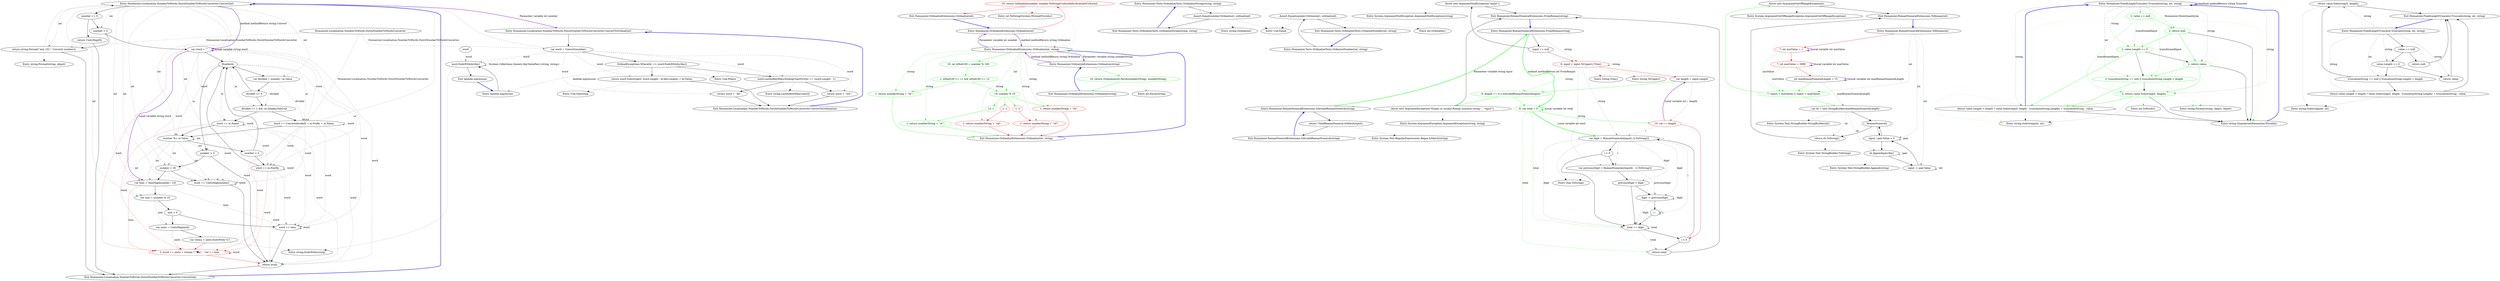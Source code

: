 digraph  {
m1_0 [cluster="Humanizer.Localisation.NumberToWords.DutchNumberToWordsConverter.Convert(int)", file="DutchNumberToWordsConverter.cs", label="Entry Humanizer.Localisation.NumberToWords.DutchNumberToWordsConverter.Convert(int)", span="33-33"];
m1_1 [cluster="Humanizer.Localisation.NumberToWords.DutchNumberToWordsConverter.Convert(int)", file="DutchNumberToWordsConverter.cs", label="number == 0", span="35-35"];
m1_3 [cluster="Humanizer.Localisation.NumberToWords.DutchNumberToWordsConverter.Convert(int)", file="DutchNumberToWordsConverter.cs", label="number < 0", span="38-38"];
m1_4 [cluster="Humanizer.Localisation.NumberToWords.DutchNumberToWordsConverter.Convert(int)", file="DutchNumberToWordsConverter.cs", label="return string.Format(''min {0}'', Convert(-number));", span="39-39"];
m1_7 [cluster="Humanizer.Localisation.NumberToWords.DutchNumberToWordsConverter.Convert(int)", file="DutchNumberToWordsConverter.cs", label="var divided = number / m.Value", span="45-45"];
m1_12 [cluster="Humanizer.Localisation.NumberToWords.DutchNumberToWordsConverter.Convert(int)", file="DutchNumberToWordsConverter.cs", label="number %= m.Value", span="55-55"];
m1_15 [cluster="Humanizer.Localisation.NumberToWords.DutchNumberToWordsConverter.Convert(int)", file="DutchNumberToWordsConverter.cs", label="number > 0", span="60-60"];
m1_16 [cluster="Humanizer.Localisation.NumberToWords.DutchNumberToWordsConverter.Convert(int)", file="DutchNumberToWordsConverter.cs", label="number < 20", span="62-62"];
m1_17 [cluster="Humanizer.Localisation.NumberToWords.DutchNumberToWordsConverter.Convert(int)", file="DutchNumberToWordsConverter.cs", label="word += UnitsMap[number]", span="63-63"];
m1_18 [cluster="Humanizer.Localisation.NumberToWords.DutchNumberToWordsConverter.Convert(int)", file="DutchNumberToWordsConverter.cs", label="var tens = TensMap[number / 10]", span="66-66"];
m1_19 [cluster="Humanizer.Localisation.NumberToWords.DutchNumberToWordsConverter.Convert(int)", file="DutchNumberToWordsConverter.cs", label="var unit = number % 10", span="67-67"];
m1_2 [cluster="Humanizer.Localisation.NumberToWords.DutchNumberToWordsConverter.Convert(int)", file="DutchNumberToWordsConverter.cs", label="return UnitsMap[0];", span="36-36"];
m1_5 [cluster="Humanizer.Localisation.NumberToWords.DutchNumberToWordsConverter.Convert(int)", file="DutchNumberToWordsConverter.cs", label="var word = ''''", span="41-41"];
m1_6 [cluster="Humanizer.Localisation.NumberToWords.DutchNumberToWordsConverter.Convert(int)", file="DutchNumberToWordsConverter.cs", label=Hunderds, span="43-43"];
m1_10 [cluster="Humanizer.Localisation.NumberToWords.DutchNumberToWordsConverter.Convert(int)", file="DutchNumberToWordsConverter.cs", label="word += m.Name", span="51-51"];
m1_11 [cluster="Humanizer.Localisation.NumberToWords.DutchNumberToWordsConverter.Convert(int)", file="DutchNumberToWordsConverter.cs", label="word += Convert(divided) + m.Prefix + m.Name", span="53-53"];
m1_23 [cluster="Humanizer.Localisation.NumberToWords.DutchNumberToWordsConverter.Convert(int)", color=red, community=0, file="DutchNumberToWordsConverter.cs", label="3: word += units + (trema ? ''�n'' : ''en'') + tens", span="72-72"];
m1_24 [cluster="Humanizer.Localisation.NumberToWords.DutchNumberToWordsConverter.Convert(int)", file="DutchNumberToWordsConverter.cs", label="word += tens", span="75-75"];
m1_25 [cluster="Humanizer.Localisation.NumberToWords.DutchNumberToWordsConverter.Convert(int)", file="DutchNumberToWordsConverter.cs", label="return word;", span="79-79"];
m1_9 [cluster="Humanizer.Localisation.NumberToWords.DutchNumberToWordsConverter.Convert(int)", file="DutchNumberToWordsConverter.cs", label="divided == 1 && !m.DisplayOneUnit", span="50-50"];
m1_14 [cluster="Humanizer.Localisation.NumberToWords.DutchNumberToWordsConverter.Convert(int)", file="DutchNumberToWordsConverter.cs", label="word += m.Postfix", span="57-57"];
m1_8 [cluster="Humanizer.Localisation.NumberToWords.DutchNumberToWordsConverter.Convert(int)", file="DutchNumberToWordsConverter.cs", label="divided <= 0", span="47-47"];
m1_13 [cluster="Humanizer.Localisation.NumberToWords.DutchNumberToWordsConverter.Convert(int)", file="DutchNumberToWordsConverter.cs", label="number > 0", span="56-56"];
m1_20 [cluster="Humanizer.Localisation.NumberToWords.DutchNumberToWordsConverter.Convert(int)", file="DutchNumberToWordsConverter.cs", label="unit > 0", span="68-68"];
m1_21 [cluster="Humanizer.Localisation.NumberToWords.DutchNumberToWordsConverter.Convert(int)", file="DutchNumberToWordsConverter.cs", label="var units = UnitsMap[unit]", span="70-70"];
m1_22 [cluster="Humanizer.Localisation.NumberToWords.DutchNumberToWordsConverter.Convert(int)", file="DutchNumberToWordsConverter.cs", label="var trema = units.EndsWith(''e'')", span="71-71"];
m1_26 [cluster="Humanizer.Localisation.NumberToWords.DutchNumberToWordsConverter.Convert(int)", file="DutchNumberToWordsConverter.cs", label="Exit Humanizer.Localisation.NumberToWords.DutchNumberToWordsConverter.Convert(int)", span="33-33"];
m1_28 [cluster="string.EndsWith(string)", file="DutchNumberToWordsConverter.cs", label="Entry string.EndsWith(string)", span="0-0"];
m1_38 [cluster="Unk.Substring", file="DutchNumberToWordsConverter.cs", label="Entry Unk.Substring", span=""];
m1_29 [cluster="Humanizer.Localisation.NumberToWords.DutchNumberToWordsConverter.ConvertToOrdinal(int)", file="DutchNumberToWordsConverter.cs", label="Entry Humanizer.Localisation.NumberToWords.DutchNumberToWordsConverter.ConvertToOrdinal(int)", span="91-91"];
m1_30 [cluster="Humanizer.Localisation.NumberToWords.DutchNumberToWordsConverter.ConvertToOrdinal(int)", file="DutchNumberToWordsConverter.cs", label="var word = Convert(number)", span="93-93"];
m1_31 [cluster="Humanizer.Localisation.NumberToWords.DutchNumberToWordsConverter.ConvertToOrdinal(int)", file="DutchNumberToWordsConverter.cs", label="OrdinalExceptions.Where(kv => word.EndsWith(kv.Key))", span="95-95"];
m1_32 [cluster="Humanizer.Localisation.NumberToWords.DutchNumberToWordsConverter.ConvertToOrdinal(int)", file="DutchNumberToWordsConverter.cs", label="return word.Substring(0, word.Length - kv.Key.Length) + kv.Value;", span="98-98"];
m1_33 [cluster="Humanizer.Localisation.NumberToWords.DutchNumberToWordsConverter.ConvertToOrdinal(int)", file="DutchNumberToWordsConverter.cs", label="word.LastIndexOfAny(EndingCharForSte) == (word.Length - 1)", span="104-104"];
m1_34 [cluster="Humanizer.Localisation.NumberToWords.DutchNumberToWordsConverter.ConvertToOrdinal(int)", file="DutchNumberToWordsConverter.cs", label="return word + ''ste'';", span="105-105"];
m1_35 [cluster="Humanizer.Localisation.NumberToWords.DutchNumberToWordsConverter.ConvertToOrdinal(int)", file="DutchNumberToWordsConverter.cs", label="return word + ''de'';", span="107-107"];
m1_36 [cluster="Humanizer.Localisation.NumberToWords.DutchNumberToWordsConverter.ConvertToOrdinal(int)", file="DutchNumberToWordsConverter.cs", label="Exit Humanizer.Localisation.NumberToWords.DutchNumberToWordsConverter.ConvertToOrdinal(int)", span="91-91"];
m1_40 [cluster="lambda expression", file="DutchNumberToWordsConverter.cs", label="Entry lambda expression", span="95-95"];
m1_41 [cluster="lambda expression", file="DutchNumberToWordsConverter.cs", label="word.EndsWith(kv.Key)", span="95-95"];
m1_42 [cluster="lambda expression", file="DutchNumberToWordsConverter.cs", label="Exit lambda expression", span="95-95"];
m1_39 [cluster="string.LastIndexOfAny(char[])", file="DutchNumberToWordsConverter.cs", label="Entry string.LastIndexOfAny(char[])", span="0-0"];
m1_27 [cluster="string.Format(string, object)", file="DutchNumberToWordsConverter.cs", label="Entry string.Format(string, object)", span="0-0"];
m1_37 [cluster="Unk.Where", file="DutchNumberToWordsConverter.cs", label="Entry Unk.Where", span=""];
m1_43 [file="DutchNumberToWordsConverter.cs", label="Humanizer.Localisation.NumberToWords.DutchNumberToWordsConverter", span=""];
m1_44 [file="DutchNumberToWordsConverter.cs", label=word, span=""];
m4_8 [cluster="int.ToString(System.IFormatProvider)", file="OrdinalizeExtensions.cs", label="Entry int.ToString(System.IFormatProvider)", span="0-0"];
m4_5 [cluster="Humanizer.OrdinalizeExtensions.Ordinalize(int)", file="OrdinalizeExtensions.cs", label="Entry Humanizer.OrdinalizeExtensions.Ordinalize(int)", span="25-25"];
m4_6 [cluster="Humanizer.OrdinalizeExtensions.Ordinalize(int)", color=red, community=0, file="OrdinalizeExtensions.cs", label="10: return Ordinalize(number, number.ToString(CultureInfo.InvariantCulture));", span="27-27"];
m4_7 [cluster="Humanizer.OrdinalizeExtensions.Ordinalize(int)", file="OrdinalizeExtensions.cs", label="Exit Humanizer.OrdinalizeExtensions.Ordinalize(int)", span="25-25"];
m4_4 [cluster="Humanizer.OrdinalizeExtensions.Ordinalize(int, string)", file="OrdinalizeExtensions.cs", label="Entry Humanizer.OrdinalizeExtensions.Ordinalize(int, string)", span="30-30"];
m4_9 [cluster="Humanizer.OrdinalizeExtensions.Ordinalize(int, string)", color=green, community=0, file="OrdinalizeExtensions.cs", label="15: int nMod100 = number % 100", span="32-32"];
m4_11 [cluster="Humanizer.OrdinalizeExtensions.Ordinalize(int, string)", color=green, community=0, file="OrdinalizeExtensions.cs", label="1: return numberString + ''th'';", span="36-36"];
m4_12 [cluster="Humanizer.OrdinalizeExtensions.Ordinalize(int, string)", color=green, community=0, file="OrdinalizeExtensions.cs", label="10: number % 10", span="39-39"];
m4_14 [cluster="Humanizer.OrdinalizeExtensions.Ordinalize(int, string)", color=green, community=0, file="OrdinalizeExtensions.cs", label="1: return numberString + ''st'';", span="42-42"];
m4_16 [cluster="Humanizer.OrdinalizeExtensions.Ordinalize(int, string)", color=red, community=0, file="OrdinalizeExtensions.cs", label="1: return numberString + ''nd'';", span="44-44"];
m4_18 [cluster="Humanizer.OrdinalizeExtensions.Ordinalize(int, string)", color=red, community=0, file="OrdinalizeExtensions.cs", label="1: return numberString + ''rd'';", span="46-46"];
m4_19 [cluster="Humanizer.OrdinalizeExtensions.Ordinalize(int, string)", color=red, community=0, file="OrdinalizeExtensions.cs", label="1: return numberString + ''th'';", span="48-48"];
m4_10 [cluster="Humanizer.OrdinalizeExtensions.Ordinalize(int, string)", color=green, community=0, file="OrdinalizeExtensions.cs", label="1: nMod100 >= 11 && nMod100 <= 13", span="34-34"];
m4_13 [cluster="Humanizer.OrdinalizeExtensions.Ordinalize(int, string)", color=green, community=0, file="OrdinalizeExtensions.cs", label="12: 1", span="41-41"];
m4_15 [cluster="Humanizer.OrdinalizeExtensions.Ordinalize(int, string)", color=red, community=0, file="OrdinalizeExtensions.cs", label="1: 2", span="43-43"];
m4_17 [cluster="Humanizer.OrdinalizeExtensions.Ordinalize(int, string)", color=red, community=0, file="OrdinalizeExtensions.cs", label="1: 3", span="45-45"];
m4_20 [cluster="Humanizer.OrdinalizeExtensions.Ordinalize(int, string)", file="OrdinalizeExtensions.cs", label="Exit Humanizer.OrdinalizeExtensions.Ordinalize(int, string)", span="30-30"];
m4_0 [cluster="Humanizer.OrdinalizeExtensions.Ordinalize(string)", file="OrdinalizeExtensions.cs", label="Entry Humanizer.OrdinalizeExtensions.Ordinalize(string)", span="15-15"];
m4_1 [cluster="Humanizer.OrdinalizeExtensions.Ordinalize(string)", color=green, community=0, file="OrdinalizeExtensions.cs", label="10: return Ordinalize(int.Parse(numberString), numberString);", span="17-17"];
m4_2 [cluster="Humanizer.OrdinalizeExtensions.Ordinalize(string)", file="OrdinalizeExtensions.cs", label="Exit Humanizer.OrdinalizeExtensions.Ordinalize(string)", span="15-15"];
m4_3 [cluster="int.Parse(string)", file="OrdinalizeExtensions.cs", label="Entry int.Parse(string)", span="0-0"];
m5_0 [cluster="Humanizer.Tests.OrdinalizeTests.OrdinalizeString(string, string)", file="OrdinalizeTests.cs", label="Entry Humanizer.Tests.OrdinalizeTests.OrdinalizeString(string, string)", span="36-36"];
m5_1 [cluster="Humanizer.Tests.OrdinalizeTests.OrdinalizeString(string, string)", file="OrdinalizeTests.cs", label="Assert.Equal(number.Ordinalize(), ordinalized)", span="38-38"];
m5_2 [cluster="Humanizer.Tests.OrdinalizeTests.OrdinalizeString(string, string)", file="OrdinalizeTests.cs", label="Exit Humanizer.Tests.OrdinalizeTests.OrdinalizeString(string, string)", span="36-36"];
m5_5 [cluster="Humanizer.Tests.OrdinalizeTests.OrdanizeNumber(int, string)", file="OrdinalizeTests.cs", label="Entry Humanizer.Tests.OrdinalizeTests.OrdanizeNumber(int, string)", span="70-70"];
m5_6 [cluster="Humanizer.Tests.OrdinalizeTests.OrdanizeNumber(int, string)", file="OrdinalizeTests.cs", label="Assert.Equal(number.Ordinalize(), ordinalized)", span="72-72"];
m5_7 [cluster="Humanizer.Tests.OrdinalizeTests.OrdanizeNumber(int, string)", file="OrdinalizeTests.cs", label="Exit Humanizer.Tests.OrdinalizeTests.OrdanizeNumber(int, string)", span="70-70"];
m5_4 [cluster="Unk.Equal", file="OrdinalizeTests.cs", label="Entry Unk.Equal", span=""];
m5_8 [cluster="int.Ordinalize()", file="OrdinalizeTests.cs", label="Entry int.Ordinalize()", span="25-25"];
m5_3 [cluster="string.Ordinalize()", file="OrdinalizeTests.cs", label="Entry string.Ordinalize()", span="15-15"];
m6_19 [cluster="System.ArgumentNullException.ArgumentNullException(string)", file="RomanNumeralExtensions.cs", label="Entry System.ArgumentNullException.ArgumentNullException(string)", span="0-0"];
m6_21 [cluster="string.Trim()", file="RomanNumeralExtensions.cs", label="Entry string.Trim()", span="0-0"];
m6_22 [cluster="Humanizer.RomanNumeralExtensions.IsInvalidRomanNumeral(string)", file="RomanNumeralExtensions.cs", label="Entry Humanizer.RomanNumeralExtensions.IsInvalidRomanNumeral(string)", span="101-101"];
m6_42 [cluster="Humanizer.RomanNumeralExtensions.IsInvalidRomanNumeral(string)", file="RomanNumeralExtensions.cs", label="return !ValidRomanNumeral.IsMatch(input);", span="103-103"];
m6_43 [cluster="Humanizer.RomanNumeralExtensions.IsInvalidRomanNumeral(string)", file="RomanNumeralExtensions.cs", label="Exit Humanizer.RomanNumeralExtensions.IsInvalidRomanNumeral(string)", span="101-101"];
m6_23 [cluster="System.ArgumentException.ArgumentException(string, string)", file="RomanNumeralExtensions.cs", label="Entry System.ArgumentException.ArgumentException(string, string)", span="0-0"];
m6_38 [cluster="System.ArgumentOutOfRangeException.ArgumentOutOfRangeException()", file="RomanNumeralExtensions.cs", label="Entry System.ArgumentOutOfRangeException.ArgumentOutOfRangeException()", span="0-0"];
m6_44 [cluster="System.Text.RegularExpressions.Regex.IsMatch(string)", file="RomanNumeralExtensions.cs", label="Entry System.Text.RegularExpressions.Regex.IsMatch(string)", span="0-0"];
m6_41 [cluster="System.Text.StringBuilder.ToString()", file="RomanNumeralExtensions.cs", label="Entry System.Text.StringBuilder.ToString()", span="0-0"];
m6_40 [cluster="System.Text.StringBuilder.Append(string)", file="RomanNumeralExtensions.cs", label="Entry System.Text.StringBuilder.Append(string)", span="0-0"];
m6_39 [cluster="System.Text.StringBuilder.StringBuilder(int)", file="RomanNumeralExtensions.cs", label="Entry System.Text.StringBuilder.StringBuilder(int)", span="0-0"];
m6_20 [cluster="string.ToUpper()", file="RomanNumeralExtensions.cs", label="Entry string.ToUpper()", span="0-0"];
m6_24 [cluster="char.ToString()", file="RomanNumeralExtensions.cs", label="Entry char.ToString()", span="0-0"];
m6_0 [cluster="Humanizer.RomanNumeralExtensions.FromRoman(string)", file="RomanNumeralExtensions.cs", label="Entry Humanizer.RomanNumeralExtensions.FromRoman(string)", span="38-38"];
m6_1 [cluster="Humanizer.RomanNumeralExtensions.FromRoman(string)", file="RomanNumeralExtensions.cs", label="input == null", span="40-40"];
m6_3 [cluster="Humanizer.RomanNumeralExtensions.FromRoman(string)", color=red, community=0, file="RomanNumeralExtensions.cs", label="6: input = input.ToUpper().Trim()", span="43-43"];
m6_2 [cluster="Humanizer.RomanNumeralExtensions.FromRoman(string)", file="RomanNumeralExtensions.cs", label="throw new ArgumentNullException(''input'');", span="41-41"];
m6_4 [cluster="Humanizer.RomanNumeralExtensions.FromRoman(string)", file="RomanNumeralExtensions.cs", label="var length = input.Length", span="44-44"];
m6_5 [cluster="Humanizer.RomanNumeralExtensions.FromRoman(string)", color=green, community=0, file="RomanNumeralExtensions.cs", label="6: length == 0 || IsInvalidRomanNumeral(input)", span="46-46"];
m6_10 [cluster="Humanizer.RomanNumeralExtensions.FromRoman(string)", file="RomanNumeralExtensions.cs", label="var digit = RomanNumerals[input[--i].ToString()]", span="54-54"];
m6_12 [cluster="Humanizer.RomanNumeralExtensions.FromRoman(string)", file="RomanNumeralExtensions.cs", label="var previousDigit = RomanNumerals[input[i - 1].ToString()]", span="58-58"];
m6_8 [cluster="Humanizer.RomanNumeralExtensions.FromRoman(string)", color=red, community=0, file="RomanNumeralExtensions.cs", label="15: var i = length", span="50-50"];
m6_6 [cluster="Humanizer.RomanNumeralExtensions.FromRoman(string)", file="RomanNumeralExtensions.cs", label="throw new ArgumentException(''Empty or invalid Roman numeral string.'', ''input'');", span="47-47"];
m6_7 [cluster="Humanizer.RomanNumeralExtensions.FromRoman(string)", color=green, community=0, file="RomanNumeralExtensions.cs", label="6: var total = 0", span="49-49"];
m6_16 [cluster="Humanizer.RomanNumeralExtensions.FromRoman(string)", file="RomanNumeralExtensions.cs", label="total += digit", span="67-67"];
m6_17 [cluster="Humanizer.RomanNumeralExtensions.FromRoman(string)", file="RomanNumeralExtensions.cs", label="return total;", span="70-70"];
m6_9 [cluster="Humanizer.RomanNumeralExtensions.FromRoman(string)", file="RomanNumeralExtensions.cs", label="i > 0", span="52-52"];
m6_11 [cluster="Humanizer.RomanNumeralExtensions.FromRoman(string)", file="RomanNumeralExtensions.cs", label="i > 0", span="56-56"];
m6_13 [cluster="Humanizer.RomanNumeralExtensions.FromRoman(string)", file="RomanNumeralExtensions.cs", label="previousDigit < digit", span="60-60"];
m6_14 [cluster="Humanizer.RomanNumeralExtensions.FromRoman(string)", file="RomanNumeralExtensions.cs", label="digit -= previousDigit", span="62-62"];
m6_15 [cluster="Humanizer.RomanNumeralExtensions.FromRoman(string)", file="RomanNumeralExtensions.cs", label="i--", span="63-63"];
m6_18 [cluster="Humanizer.RomanNumeralExtensions.FromRoman(string)", file="RomanNumeralExtensions.cs", label="Exit Humanizer.RomanNumeralExtensions.FromRoman(string)", span="38-38"];
m6_25 [cluster="Humanizer.RomanNumeralExtensions.ToRoman(int)", file="RomanNumeralExtensions.cs", label="Entry Humanizer.RomanNumeralExtensions.ToRoman(int)", span="78-78"];
m6_26 [cluster="Humanizer.RomanNumeralExtensions.ToRoman(int)", color=red, community=0, file="RomanNumeralExtensions.cs", label="7: int minValue = 1", span="80-80"];
m6_29 [cluster="Humanizer.RomanNumeralExtensions.ToRoman(int)", color=green, community=0, file="RomanNumeralExtensions.cs", label="7: (input < minValue) || (input > maxValue)", span="84-84"];
m6_33 [cluster="Humanizer.RomanNumeralExtensions.ToRoman(int)", file="RomanNumeralExtensions.cs", label="input / pair.Value > 0", span="91-91"];
m6_35 [cluster="Humanizer.RomanNumeralExtensions.ToRoman(int)", file="RomanNumeralExtensions.cs", label="input -= pair.Value", span="94-94"];
m6_27 [cluster="Humanizer.RomanNumeralExtensions.ToRoman(int)", color=red, community=0, file="RomanNumeralExtensions.cs", label="7: int maxValue = 3999", span="81-81"];
m6_28 [cluster="Humanizer.RomanNumeralExtensions.ToRoman(int)", file="RomanNumeralExtensions.cs", label="int maxRomanNumeralLength = 15", span="82-82"];
m6_31 [cluster="Humanizer.RomanNumeralExtensions.ToRoman(int)", file="RomanNumeralExtensions.cs", label="var sb = new StringBuilder(maxRomanNumeralLength)", span="87-87"];
m6_30 [cluster="Humanizer.RomanNumeralExtensions.ToRoman(int)", file="RomanNumeralExtensions.cs", label="throw new ArgumentOutOfRangeException();", span="85-85"];
m6_32 [cluster="Humanizer.RomanNumeralExtensions.ToRoman(int)", file="RomanNumeralExtensions.cs", label=RomanNumerals, span="89-89"];
m6_34 [cluster="Humanizer.RomanNumeralExtensions.ToRoman(int)", file="RomanNumeralExtensions.cs", label="sb.Append(pair.Key)", span="93-93"];
m6_36 [cluster="Humanizer.RomanNumeralExtensions.ToRoman(int)", file="RomanNumeralExtensions.cs", label="return sb.ToString();", span="98-98"];
m6_37 [cluster="Humanizer.RomanNumeralExtensions.ToRoman(int)", file="RomanNumeralExtensions.cs", label="Exit Humanizer.RomanNumeralExtensions.ToRoman(int)", span="78-78"];
m9_0 [cluster="Humanizer.FixedLengthTruncator.Truncate(string, int, string)", file="ToQuantityExtensions.cs", label="Entry Humanizer.FixedLengthTruncator.Truncate(string, int, string)", span="7-7"];
m9_1 [cluster="Humanizer.FixedLengthTruncator.Truncate(string, int, string)", color=green, community=0, file="ToQuantityExtensions.cs", label="2: value == null", span="9-9"];
m9_2 [cluster="Humanizer.FixedLengthTruncator.Truncate(string, int, string)", color=green, community=0, file="ToQuantityExtensions.cs", label="2: return null;", span="10-10"];
m9_3 [cluster="Humanizer.FixedLengthTruncator.Truncate(string, int, string)", color=green, community=0, file="ToQuantityExtensions.cs", label="2: value.Length == 0", span="12-12"];
m9_5 [cluster="Humanizer.FixedLengthTruncator.Truncate(string, int, string)", color=green, community=0, file="ToQuantityExtensions.cs", label="2: truncationString == null || truncationString.Length > length", span="15-15"];
m9_6 [cluster="Humanizer.FixedLengthTruncator.Truncate(string, int, string)", color=green, community=0, file="ToQuantityExtensions.cs", label="2: return value.Substring(0, length);", span="16-16"];
m9_4 [cluster="Humanizer.FixedLengthTruncator.Truncate(string, int, string)", color=green, community=0, file="ToQuantityExtensions.cs", label="2: return value;", span="13-13"];
m9_7 [cluster="Humanizer.FixedLengthTruncator.Truncate(string, int, string)", file="ToQuantityExtensions.cs", label="return value.Length > length ? value.Substring(0, length - truncationString.Length) + truncationString : value;", span="18-18"];
m9_8 [cluster="string.Singularize(Humanizer.Plurality)", file="ToQuantityExtensions.cs", label="Entry string.Singularize(Humanizer.Plurality)", span="194-194"];
m9_10 [cluster="string.Format(string, object, object)", file="ToQuantityExtensions.cs", label="Entry string.Format(string, object, object)", span="0-0"];
m9_9 [cluster="string.Substring(int, int)", file="ToQuantityExtensions.cs", label="Entry string.Substring(int, int)", span="0-0"];
m9_11 [cluster="int.ToWords()", file="ToQuantityExtensions.cs", label="Entry int.ToWords()", span="32-32"];
m10_9 [cluster="string.Substring(int, int)", file="ToQuantityTests.cs", label="Entry string.Substring(int, int)", span="0-0"];
m10_0 [cluster="Humanizer.FixedLengthTruncator.Truncate(string, int, string)", file="ToQuantityTests.cs", label="Entry Humanizer.FixedLengthTruncator.Truncate(string, int, string)", span="7-7"];
m10_1 [cluster="Humanizer.FixedLengthTruncator.Truncate(string, int, string)", file="ToQuantityTests.cs", label="value == null", span="9-9"];
m10_3 [cluster="Humanizer.FixedLengthTruncator.Truncate(string, int, string)", file="ToQuantityTests.cs", label="value.Length == 0", span="12-12"];
m10_4 [cluster="Humanizer.FixedLengthTruncator.Truncate(string, int, string)", file="ToQuantityTests.cs", label="return value;", span="13-13"];
m10_5 [cluster="Humanizer.FixedLengthTruncator.Truncate(string, int, string)", file="ToQuantityTests.cs", label="truncationString == null || truncationString.Length > length", span="15-15"];
m10_6 [cluster="Humanizer.FixedLengthTruncator.Truncate(string, int, string)", file="ToQuantityTests.cs", label="return value.Substring(0, length);", span="16-16"];
m10_7 [cluster="Humanizer.FixedLengthTruncator.Truncate(string, int, string)", file="ToQuantityTests.cs", label="return value.Length > length ? value.Substring(0, length - truncationString.Length) + truncationString : value;", span="18-18"];
m10_2 [cluster="Humanizer.FixedLengthTruncator.Truncate(string, int, string)", file="ToQuantityTests.cs", label="return null;", span="10-10"];
m10_8 [cluster="Humanizer.FixedLengthTruncator.Truncate(string, int, string)", file="ToQuantityTests.cs", label="Exit Humanizer.FixedLengthTruncator.Truncate(string, int, string)", span="7-7"];
m1_0 -> m1_1  [key=0, style=solid];
m1_0 -> m1_3  [color=darkseagreen4, key=1, label=int, style=dashed];
m1_0 -> m1_4  [color=darkseagreen4, key=1, label=int, style=dashed];
m1_0 -> m1_7  [color=darkseagreen4, key=1, label=int, style=dashed];
m1_0 -> m1_12  [color=darkseagreen4, key=1, label=int, style=dashed];
m1_0 -> m1_15  [color=darkseagreen4, key=1, label=int, style=dashed];
m1_0 -> m1_16  [color=darkseagreen4, key=1, label=int, style=dashed];
m1_0 -> m1_17  [color=darkseagreen4, key=1, label=int, style=dashed];
m1_0 -> m1_18  [color=darkseagreen4, key=1, label=int, style=dashed];
m1_0 -> m1_19  [color=darkseagreen4, key=1, label=int, style=dashed];
m1_0 -> m1_29  [color=darkorchid, key=3, label="Parameter variable int number", style=bold];
m1_0 -> m1_5  [color=darkorchid, key=3, label="method methodReturn string Convert", style=bold];
m1_1 -> m1_2  [key=0, style=solid];
m1_1 -> m1_3  [key=0, style=solid];
m1_3 -> m1_4  [key=0, style=solid];
m1_3 -> m1_5  [key=0, style=solid];
m1_4 -> m1_26  [key=0, style=solid];
m1_4 -> m1_0  [key=2, style=dotted];
m1_4 -> m1_27  [key=2, style=dotted];
m1_7 -> m1_8  [key=0, style=solid];
m1_7 -> m1_9  [color=darkseagreen4, key=1, label=divided, style=dashed];
m1_7 -> m1_11  [color=darkseagreen4, key=1, label=divided, style=dashed];
m1_12 -> m1_13  [key=0, style=solid];
m1_12 -> m1_12  [color=darkseagreen4, key=1, label=int, style=dashed];
m1_12 -> m1_15  [color=darkseagreen4, key=1, label=int, style=dashed];
m1_12 -> m1_16  [color=darkseagreen4, key=1, label=int, style=dashed];
m1_12 -> m1_17  [color=darkseagreen4, key=1, label=int, style=dashed];
m1_12 -> m1_18  [color=darkseagreen4, key=1, label=int, style=dashed];
m1_12 -> m1_19  [color=darkseagreen4, key=1, label=int, style=dashed];
m1_15 -> m1_16  [key=0, style=solid];
m1_15 -> m1_25  [key=0, style=solid];
m1_16 -> m1_17  [key=0, style=solid];
m1_16 -> m1_18  [key=0, style=solid];
m1_17 -> m1_25  [key=0, style=solid];
m1_17 -> m1_17  [color=darkseagreen4, key=1, label=word, style=dashed];
m1_18 -> m1_19  [key=0, style=solid];
m1_18 -> m1_23  [color=red, key=1, label=tens, style=dashed];
m1_18 -> m1_24  [color=darkseagreen4, key=1, label=tens, style=dashed];
m1_19 -> m1_20  [key=0, style=solid];
m1_19 -> m1_21  [color=darkseagreen4, key=1, label=unit, style=dashed];
m1_2 -> m1_26  [key=0, style=solid];
m1_5 -> m1_6  [key=0, style=solid];
m1_5 -> m1_10  [color=darkseagreen4, key=1, label=word, style=dashed];
m1_5 -> m1_11  [color=darkseagreen4, key=1, label=word, style=dashed];
m1_5 -> m1_17  [color=darkseagreen4, key=1, label=word, style=dashed];
m1_5 -> m1_23  [color=red, key=1, label=word, style=dashed];
m1_5 -> m1_24  [color=darkseagreen4, key=1, label=word, style=dashed];
m1_5 -> m1_25  [color=darkseagreen4, key=1, label=word, style=dashed];
m1_5 -> m1_5  [color=darkorchid, key=3, label="Local variable string word", style=bold];
m1_5 -> m1_18  [color=darkorchid, key=3, label="Local variable string word", style=bold];
m1_6 -> m1_7  [key=0, style=solid];
m1_6 -> m1_15  [key=0, style=solid];
m1_6 -> m1_9  [color=darkseagreen4, key=1, label=m, style=dashed];
m1_6 -> m1_10  [color=darkseagreen4, key=1, label=m, style=dashed];
m1_6 -> m1_11  [color=darkseagreen4, key=1, label=m, style=dashed];
m1_6 -> m1_12  [color=darkseagreen4, key=1, label=m, style=dashed];
m1_6 -> m1_14  [color=darkseagreen4, key=1, label=m, style=dashed];
m1_10 -> m1_12  [key=0, style=solid];
m1_10 -> m1_10  [color=darkseagreen4, key=1, label=word, style=dashed];
m1_10 -> m1_14  [color=darkseagreen4, key=1, label=word, style=dashed];
m1_10 -> m1_17  [color=darkseagreen4, key=1, label=word, style=dashed];
m1_10 -> m1_23  [color=red, key=1, label=word, style=dashed];
m1_10 -> m1_24  [color=darkseagreen4, key=1, label=word, style=dashed];
m1_10 -> m1_25  [color=darkseagreen4, key=1, label=word, style=dashed];
m1_11 -> m1_12  [key=0, style=solid];
m1_11 -> m1_0  [key=2, style=dotted];
m1_11 -> m1_11  [color=darkseagreen4, key=1, label=word, style=dashed];
m1_11 -> m1_14  [color=darkseagreen4, key=1, label=word, style=dashed];
m1_11 -> m1_17  [color=darkseagreen4, key=1, label=word, style=dashed];
m1_11 -> m1_23  [color=red, key=1, label=word, style=dashed];
m1_11 -> m1_24  [color=darkseagreen4, key=1, label=word, style=dashed];
m1_11 -> m1_25  [color=darkseagreen4, key=1, label=word, style=dashed];
m1_23 -> m1_25  [color=red, key=0, style=solid];
m1_23 -> m1_23  [color=red, key=1, label=word, style=dashed];
m1_24 -> m1_25  [key=0, style=solid];
m1_24 -> m1_24  [color=darkseagreen4, key=1, label=word, style=dashed];
m1_25 -> m1_26  [key=0, style=solid];
m1_9 -> m1_10  [key=0, style=solid];
m1_9 -> m1_11  [key=0, style=solid];
m1_14 -> m1_6  [key=0, style=solid];
m1_14 -> m1_14  [color=darkseagreen4, key=1, label=word, style=dashed];
m1_14 -> m1_17  [color=darkseagreen4, key=1, label=word, style=dashed];
m1_14 -> m1_23  [color=red, key=1, label=word, style=dashed];
m1_14 -> m1_24  [color=darkseagreen4, key=1, label=word, style=dashed];
m1_14 -> m1_25  [color=darkseagreen4, key=1, label=word, style=dashed];
m1_8 -> m1_9  [key=0, style=solid];
m1_8 -> m1_6  [key=0, style=solid];
m1_13 -> m1_14  [key=0, style=solid];
m1_13 -> m1_6  [key=0, style=solid];
m1_20 -> m1_21  [key=0, style=solid];
m1_20 -> m1_24  [key=0, style=solid];
m1_21 -> m1_22  [key=0, style=solid];
m1_21 -> m1_23  [color=red, key=1, label=units, style=dashed];
m1_22 -> m1_23  [color=red, key=0, style=solid];
m1_22 -> m1_28  [key=2, style=dotted];
m1_26 -> m1_0  [color=blue, key=0, style=bold];
m1_29 -> m1_30  [key=0, style=solid];
m1_30 -> m1_31  [key=0, style=solid];
m1_30 -> m1_0  [key=2, style=dotted];
m1_30 -> m1_41  [color=darkseagreen4, key=1, label=word, style=dashed];
m1_30 -> m1_32  [color=darkseagreen4, key=1, label=word, style=dashed];
m1_30 -> m1_33  [color=darkseagreen4, key=1, label=word, style=dashed];
m1_30 -> m1_34  [color=darkseagreen4, key=1, label=word, style=dashed];
m1_30 -> m1_35  [color=darkseagreen4, key=1, label=word, style=dashed];
m1_31 -> m1_32  [key=0, style=solid];
m1_31 -> m1_33  [key=0, style=solid];
m1_31 -> m1_37  [key=2, style=dotted];
m1_31 -> m1_40  [color=darkseagreen4, key=1, label="lambda expression", style=dashed];
m1_32 -> m1_36  [key=0, style=solid];
m1_32 -> m1_38  [key=2, style=dotted];
m1_33 -> m1_34  [key=0, style=solid];
m1_33 -> m1_35  [key=0, style=solid];
m1_33 -> m1_39  [key=2, style=dotted];
m1_34 -> m1_36  [key=0, style=solid];
m1_35 -> m1_36  [key=0, style=solid];
m1_36 -> m1_29  [color=blue, key=0, style=bold];
m1_40 -> m1_41  [key=0, style=solid];
m1_41 -> m1_42  [key=0, style=solid];
m1_41 -> m1_28  [key=2, style=dotted];
m1_41 -> m1_41  [color=darkseagreen4, key=1, label="System.Collections.Generic.KeyValuePair<string, string>", style=dashed];
m1_42 -> m1_40  [color=blue, key=0, style=bold];
m1_43 -> m1_4  [color=darkseagreen4, key=1, label="Humanizer.Localisation.NumberToWords.DutchNumberToWordsConverter", style=dashed];
m1_43 -> m1_11  [color=darkseagreen4, key=1, label="Humanizer.Localisation.NumberToWords.DutchNumberToWordsConverter", style=dashed];
m1_43 -> m1_30  [color=darkseagreen4, key=1, label="Humanizer.Localisation.NumberToWords.DutchNumberToWordsConverter", style=dashed];
m1_44 -> m1_41  [color=darkseagreen4, key=1, label=word, style=dashed];
m4_5 -> m4_6  [color=red, key=0, style=solid];
m4_5 -> m4_4  [color=darkorchid, key=3, label="method methodReturn string Ordinalize", style=bold];
m4_6 -> m4_7  [color=red, key=0, style=solid];
m4_6 -> m4_8  [color=red, key=2, style=dotted];
m4_6 -> m4_4  [color=red, key=2, style=dotted];
m4_7 -> m4_5  [color=blue, key=0, style=bold];
m4_4 -> m4_9  [color=green, key=0, style=solid];
m4_4 -> m4_11  [color=green, key=1, label=string, style=dashed];
m4_4 -> m4_12  [color=green, key=1, label=int, style=dashed];
m4_4 -> m4_14  [color=green, key=1, label=string, style=dashed];
m4_4 -> m4_16  [color=darkseagreen4, key=1, label=string, style=dashed];
m4_4 -> m4_18  [color=darkseagreen4, key=1, label=string, style=dashed];
m4_4 -> m4_19  [color=darkseagreen4, key=1, label=string, style=dashed];
m4_4 -> m4_0  [color=darkorchid, key=3, label="Parameter variable string numberString", style=bold];
m4_4 -> m4_5  [color=darkorchid, key=3, label="Parameter variable int number", style=bold];
m4_9 -> m4_10  [color=green, key=0, style=solid];
m4_11 -> m4_20  [color=green, key=0, style=solid];
m4_12 -> m4_13  [color=green, key=0, style=solid];
m4_12 -> m4_15  [color=green, key=0, style=solid];
m4_12 -> m4_17  [color=green, key=0, style=solid];
m4_12 -> m4_19  [color=green, key=0, style=solid];
m4_14 -> m4_20  [color=green, key=0, style=solid];
m4_16 -> m4_20  [color=red, key=0, style=solid];
m4_18 -> m4_20  [color=red, key=0, style=solid];
m4_19 -> m4_20  [color=red, key=0, style=solid];
m4_10 -> m4_11  [color=green, key=0, style=solid];
m4_10 -> m4_12  [color=green, key=0, style=solid];
m4_13 -> m4_14  [color=green, key=0, style=solid];
m4_15 -> m4_16  [color=red, key=0, style=solid];
m4_17 -> m4_18  [color=red, key=0, style=solid];
m4_20 -> m4_4  [color=blue, key=0, style=bold];
m4_0 -> m4_1  [color=green, key=0, style=solid];
m4_0 -> m4_4  [color=darkorchid, key=3, label="method methodReturn string Ordinalize", style=bold];
m4_1 -> m4_2  [color=green, key=0, style=solid];
m4_1 -> m4_3  [color=green, key=2, style=dotted];
m4_1 -> m4_4  [color=green, key=2, style=dotted];
m4_2 -> m4_0  [color=blue, key=0, style=bold];
m5_0 -> m5_1  [key=0, style=solid];
m5_1 -> m5_2  [key=0, style=solid];
m5_1 -> m5_3  [key=2, style=dotted];
m5_1 -> m5_4  [key=2, style=dotted];
m5_2 -> m5_0  [color=blue, key=0, style=bold];
m5_5 -> m5_6  [key=0, style=solid];
m5_6 -> m5_7  [key=0, style=solid];
m5_6 -> m5_8  [key=2, style=dotted];
m5_6 -> m5_4  [key=2, style=dotted];
m5_7 -> m5_5  [color=blue, key=0, style=bold];
m6_22 -> m6_42  [key=0, style=solid];
m6_22 -> m6_0  [color=green, key=3, label="Parameter variable string input", style=bold];
m6_42 -> m6_43  [key=0, style=solid];
m6_42 -> m6_44  [key=2, style=dotted];
m6_43 -> m6_22  [color=blue, key=0, style=bold];
m6_0 -> m6_1  [key=0, style=solid];
m6_0 -> m6_3  [color=darkseagreen4, key=1, label=string, style=dashed];
m6_0 -> m6_7  [color=green, key=3, label="method methodReturn int FromRoman", style=bold];
m6_1 -> m6_2  [key=0, style=solid];
m6_1 -> m6_3  [color=red, key=0, style=solid];
m6_3 -> m6_4  [color=red, key=0, style=solid];
m6_3 -> m6_20  [color=red, key=2, style=dotted];
m6_3 -> m6_21  [color=red, key=2, style=dotted];
m6_3 -> m6_3  [color=darkseagreen4, key=1, label=string, style=dashed];
m6_3 -> m6_5  [color=green, key=1, label=string, style=dashed];
m6_3 -> m6_10  [color=darkseagreen4, key=1, label=string, style=dashed];
m6_3 -> m6_12  [color=darkseagreen4, key=1, label=string, style=dashed];
m6_2 -> m6_18  [key=0, style=solid];
m6_2 -> m6_19  [key=2, style=dotted];
m6_4 -> m6_5  [color=green, key=0, style=solid];
m6_4 -> m6_8  [color=darkseagreen4, key=1, label=length, style=dashed];
m6_5 -> m6_6  [color=green, key=0, style=solid];
m6_5 -> m6_7  [color=green, key=0, style=solid];
m6_5 -> m6_22  [color=green, key=2, style=dotted];
m6_10 -> m6_11  [key=0, style=solid];
m6_10 -> m6_24  [key=2, style=dotted];
m6_10 -> m6_10  [color=darkseagreen4, key=1, label=i, style=dashed];
m6_10 -> m6_12  [color=darkseagreen4, key=1, label=i, style=dashed];
m6_10 -> m6_13  [color=darkseagreen4, key=1, label=digit, style=dashed];
m6_10 -> m6_14  [color=darkseagreen4, key=1, label=digit, style=dashed];
m6_10 -> m6_15  [color=darkseagreen4, key=1, label=i, style=dashed];
m6_10 -> m6_16  [color=darkseagreen4, key=1, label=digit, style=dashed];
m6_12 -> m6_13  [key=0, style=solid];
m6_12 -> m6_24  [key=2, style=dotted];
m6_12 -> m6_14  [color=darkseagreen4, key=1, label=previousDigit, style=dashed];
m6_8 -> m6_9  [color=red, key=0, style=solid];
m6_8 -> m6_10  [color=darkseagreen4, key=1, label=i, style=dashed];
m6_8 -> m6_4  [color=darkorchid, key=3, label="Local variable int i", style=bold];
m6_6 -> m6_18  [key=0, style=solid];
m6_6 -> m6_23  [key=2, style=dotted];
m6_7 -> m6_8  [color=green, key=0, style=solid];
m6_7 -> m6_16  [color=green, key=1, label=total, style=dashed];
m6_7 -> m6_17  [color=green, key=1, label=total, style=dashed];
m6_7 -> m6_7  [color=green, key=3, label="Local variable int total", style=bold];
m6_7 -> m6_10  [color=green, key=3, label="Local variable int total", style=bold];
m6_16 -> m6_9  [key=0, style=solid];
m6_16 -> m6_16  [color=darkseagreen4, key=1, label=total, style=dashed];
m6_16 -> m6_17  [color=darkseagreen4, key=1, label=total, style=dashed];
m6_17 -> m6_18  [key=0, style=solid];
m6_9 -> m6_10  [key=0, style=solid];
m6_9 -> m6_17  [key=0, style=solid];
m6_11 -> m6_12  [key=0, style=solid];
m6_11 -> m6_16  [key=0, style=solid];
m6_13 -> m6_14  [key=0, style=solid];
m6_13 -> m6_16  [key=0, style=solid];
m6_14 -> m6_15  [key=0, style=solid];
m6_14 -> m6_14  [color=darkseagreen4, key=1, label=digit, style=dashed];
m6_14 -> m6_16  [color=darkseagreen4, key=1, label=digit, style=dashed];
m6_15 -> m6_16  [key=0, style=solid];
m6_15 -> m6_15  [color=darkseagreen4, key=1, label=i, style=dashed];
m6_18 -> m6_0  [color=blue, key=0, style=bold];
m6_25 -> m6_29  [color=darkseagreen4, key=1, label=int, style=dashed];
m6_25 -> m6_26  [color=red, key=0, style=solid];
m6_25 -> m6_33  [color=darkseagreen4, key=1, label=int, style=dashed];
m6_25 -> m6_35  [color=darkseagreen4, key=1, label=int, style=dashed];
m6_26 -> m6_27  [color=red, key=0, style=solid];
m6_26 -> m6_29  [color=green, key=1, label=minValue, style=dashed];
m6_26 -> m6_26  [color=darkorchid, key=3, label="Local variable int minValue", style=bold];
m6_29 -> m6_30  [color=green, key=0, style=solid];
m6_29 -> m6_31  [color=green, key=0, style=solid];
m6_33 -> m6_34  [key=0, style=solid];
m6_33 -> m6_32  [key=0, style=solid];
m6_33 -> m6_33  [color=darkseagreen4, key=1, label=pair, style=dashed];
m6_35 -> m6_33  [key=0, style=solid];
m6_35 -> m6_35  [color=darkseagreen4, key=1, label=int, style=dashed];
m6_27 -> m6_28  [color=red, key=0, style=solid];
m6_27 -> m6_29  [color=green, key=1, label=maxValue, style=dashed];
m6_27 -> m6_27  [color=darkorchid, key=3, label="Local variable int maxValue", style=bold];
m6_28 -> m6_29  [color=green, key=0, style=solid];
m6_28 -> m6_31  [color=darkseagreen4, key=1, label=maxRomanNumeralLength, style=dashed];
m6_28 -> m6_28  [color=darkorchid, key=3, label="Local variable int maxRomanNumeralLength", style=bold];
m6_31 -> m6_32  [key=0, style=solid];
m6_31 -> m6_39  [key=2, style=dotted];
m6_31 -> m6_34  [color=darkseagreen4, key=1, label=sb, style=dashed];
m6_31 -> m6_36  [color=darkseagreen4, key=1, label=sb, style=dashed];
m6_30 -> m6_37  [key=0, style=solid];
m6_30 -> m6_38  [key=2, style=dotted];
m6_32 -> m6_33  [key=0, style=solid];
m6_32 -> m6_36  [key=0, style=solid];
m6_34 -> m6_35  [key=0, style=solid];
m6_34 -> m6_40  [key=2, style=dotted];
m6_34 -> m6_34  [color=darkseagreen4, key=1, label=pair, style=dashed];
m6_36 -> m6_37  [key=0, style=solid];
m6_36 -> m6_41  [key=2, style=dotted];
m6_37 -> m6_25  [color=blue, key=0, style=bold];
m9_0 -> m9_1  [color=green, key=0, style=solid];
m9_0 -> m9_2  [color=green, key=1, label="Humanizer.ShowQuantityAs", style=dashed];
m9_0 -> m9_4  [color=darkseagreen4, key=1, label=string, style=dashed];
m9_0 -> m9_5  [color=darkseagreen4, key=1, label=int, style=dashed];
m9_0 -> m9_6  [color=darkseagreen4, key=1, label=string, style=dashed];
m9_0 -> m9_3  [color=darkseagreen4, key=1, label=string, style=dashed];
m9_0 -> m9_7  [color=darkseagreen4, key=1, label=string, style=dashed];
m9_0 -> m9_0  [color=darkorchid, key=3, label="method methodReturn string Truncate", style=bold];
m9_1 -> m9_2  [color=green, key=0, style=solid];
m9_1 -> m9_8  [color=green, key=2, style=dotted];
m9_1 -> m9_9  [color=green, key=2, style=dotted];
m9_1 -> m9_3  [color=green, key=1, label=transformedInput, style=dashed];
m9_1 -> m9_5  [color=green, key=1, label=transformedInput, style=dashed];
m9_1 -> m9_6  [color=green, key=1, label=transformedInput, style=dashed];
m9_2 -> m9_3  [color=green, key=0, style=solid];
m9_2 -> m9_4  [color=green, key=0, style=solid];
m9_2 -> m9_8  [key=0, style=solid];
m9_3 -> m9_7  [color=green, key=0, style=solid];
m9_3 -> m9_4  [key=0, style=solid];
m9_3 -> m9_5  [key=0, style=solid];
m9_5 -> m9_7  [color=green, key=0, style=solid];
m9_5 -> m9_10  [color=green, key=2, style=dotted];
m9_5 -> m9_6  [key=0, style=solid];
m9_6 -> m9_7  [color=green, key=0, style=solid];
m9_6 -> m9_11  [color=green, key=2, style=dotted];
m9_6 -> m9_10  [color=green, key=2, style=dotted];
m9_6 -> m9_8  [key=0, style=solid];
m9_6 -> m9_9  [key=2, style=dotted];
m9_4 -> m9_5  [color=green, key=0, style=solid];
m9_4 -> m9_6  [color=green, key=0, style=solid];
m9_4 -> m9_8  [key=0, style=solid];
m9_7 -> m9_0  [color=blue, key=0, style=bold];
m9_7 -> m9_8  [key=0, style=solid];
m9_7 -> m9_9  [key=2, style=dotted];
m9_8 -> m9_0  [color=blue, key=0, style=bold];
m10_0 -> m10_1  [key=0, style=solid];
m10_0 -> m10_3  [color=darkseagreen4, key=1, label=string, style=dashed];
m10_0 -> m10_4  [color=darkseagreen4, key=1, label=string, style=dashed];
m10_0 -> m10_5  [color=darkseagreen4, key=1, label=int, style=dashed];
m10_0 -> m10_6  [color=darkseagreen4, key=1, label=string, style=dashed];
m10_0 -> m10_7  [color=darkseagreen4, key=1, label=string, style=dashed];
m10_1 -> m10_2  [key=0, style=solid];
m10_1 -> m10_3  [key=0, style=solid];
m10_3 -> m10_4  [key=0, style=solid];
m10_3 -> m10_5  [key=0, style=solid];
m10_4 -> m10_8  [key=0, style=solid];
m10_5 -> m10_6  [key=0, style=solid];
m10_5 -> m10_7  [key=0, style=solid];
m10_6 -> m10_8  [key=0, style=solid];
m10_6 -> m10_9  [key=2, style=dotted];
m10_7 -> m10_8  [key=0, style=solid];
m10_7 -> m10_9  [key=2, style=dotted];
m10_2 -> m10_8  [key=0, style=solid];
m10_8 -> m10_0  [color=blue, key=0, style=bold];
}
